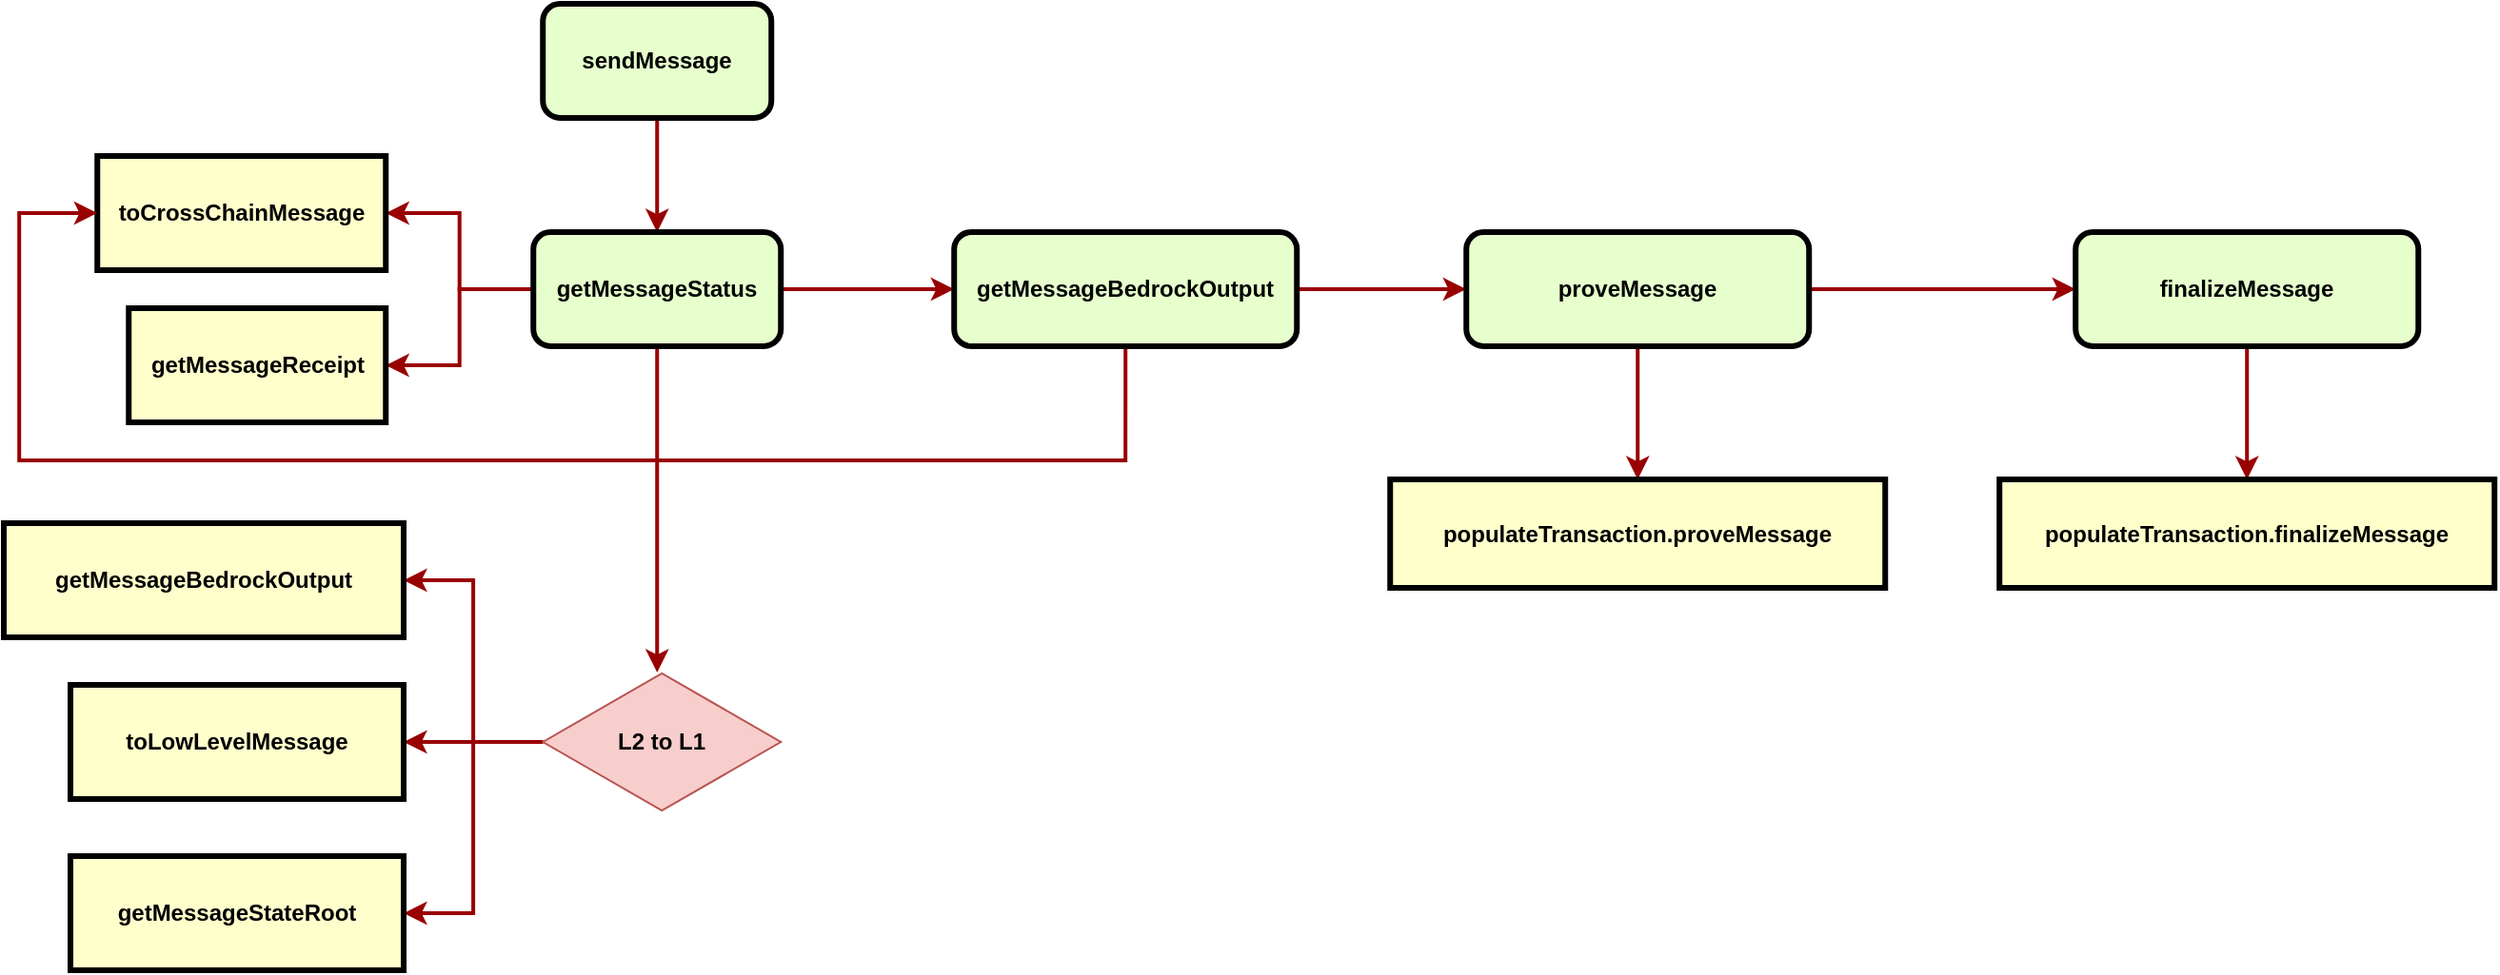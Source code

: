 <mxfile version="21.6.5" type="github">
  <diagram name="Page-1" id="c7558073-3199-34d8-9f00-42111426c3f3">
    <mxGraphModel dx="1829" dy="926" grid="1" gridSize="10" guides="1" tooltips="1" connect="1" arrows="1" fold="1" page="1" pageScale="1" pageWidth="1654" pageHeight="2336" background="none" math="0" shadow="0">
      <root>
        <mxCell id="0" />
        <mxCell id="1" parent="0" />
        <mxCell id="f-DWgOqDwiJIsd9l93Yp-104" style="edgeStyle=orthogonalEdgeStyle;rounded=0;orthogonalLoop=1;jettySize=auto;html=1;exitX=0.5;exitY=1;exitDx=0;exitDy=0;strokeWidth=2;fillColor=#f8cecc;strokeColor=#990001;entryX=0.5;entryY=0;entryDx=0;entryDy=0;" edge="1" parent="1" source="f-DWgOqDwiJIsd9l93Yp-101" target="f-DWgOqDwiJIsd9l93Yp-105">
          <mxGeometry relative="1" as="geometry">
            <mxPoint x="409.12" y="380" as="targetPoint" />
          </mxGeometry>
        </mxCell>
        <mxCell id="f-DWgOqDwiJIsd9l93Yp-101" value="sendMessage" style="rounded=1;whiteSpace=wrap;html=1;verticalAlign=middle;fillColor=#E6FFCC;fontStyle=1;strokeWidth=3;" vertex="1" parent="1">
          <mxGeometry x="443.12" y="230" width="120" height="60" as="geometry" />
        </mxCell>
        <mxCell id="f-DWgOqDwiJIsd9l93Yp-118" style="edgeStyle=orthogonalEdgeStyle;rounded=0;orthogonalLoop=1;jettySize=auto;html=1;exitX=0.5;exitY=1;exitDx=0;exitDy=0;entryX=0.48;entryY=0.013;entryDx=0;entryDy=0;entryPerimeter=0;strokeColor=#990001;strokeWidth=2;fillColor=#f8cecc;" edge="1" parent="1" source="f-DWgOqDwiJIsd9l93Yp-105" target="f-DWgOqDwiJIsd9l93Yp-115">
          <mxGeometry relative="1" as="geometry" />
        </mxCell>
        <mxCell id="f-DWgOqDwiJIsd9l93Yp-121" style="edgeStyle=orthogonalEdgeStyle;rounded=0;orthogonalLoop=1;jettySize=auto;html=1;exitX=0;exitY=0.5;exitDx=0;exitDy=0;entryX=1;entryY=0.5;entryDx=0;entryDy=0;strokeColor=#990001;strokeWidth=2;fillColor=#f8cecc;" edge="1" parent="1" source="f-DWgOqDwiJIsd9l93Yp-105" target="f-DWgOqDwiJIsd9l93Yp-110">
          <mxGeometry relative="1" as="geometry" />
        </mxCell>
        <mxCell id="f-DWgOqDwiJIsd9l93Yp-122" style="edgeStyle=orthogonalEdgeStyle;rounded=0;orthogonalLoop=1;jettySize=auto;html=1;exitX=0;exitY=0.5;exitDx=0;exitDy=0;entryX=1;entryY=0.5;entryDx=0;entryDy=0;strokeColor=#990001;strokeWidth=2;fillColor=#f8cecc;" edge="1" parent="1" source="f-DWgOqDwiJIsd9l93Yp-105" target="f-DWgOqDwiJIsd9l93Yp-109">
          <mxGeometry relative="1" as="geometry" />
        </mxCell>
        <mxCell id="f-DWgOqDwiJIsd9l93Yp-135" style="edgeStyle=orthogonalEdgeStyle;rounded=0;orthogonalLoop=1;jettySize=auto;html=1;exitX=1;exitY=0.5;exitDx=0;exitDy=0;entryX=0;entryY=0.5;entryDx=0;entryDy=0;strokeColor=#990001;strokeWidth=2;fillColor=#f8cecc;" edge="1" parent="1" source="f-DWgOqDwiJIsd9l93Yp-105" target="f-DWgOqDwiJIsd9l93Yp-134">
          <mxGeometry relative="1" as="geometry" />
        </mxCell>
        <mxCell id="f-DWgOqDwiJIsd9l93Yp-105" value="getMessageStatus" style="rounded=1;whiteSpace=wrap;html=1;verticalAlign=middle;fillColor=#E6FFCC;fontStyle=1;strokeWidth=3;" vertex="1" parent="1">
          <mxGeometry x="438.12" y="350" width="130" height="60" as="geometry" />
        </mxCell>
        <mxCell id="f-DWgOqDwiJIsd9l93Yp-109" value="getMessageReceipt" style="whiteSpace=wrap;align=center;verticalAlign=middle;fontStyle=1;strokeWidth=3;fillColor=#FFFFCC" vertex="1" parent="1">
          <mxGeometry x="225.62" y="390" width="135" height="60" as="geometry" />
        </mxCell>
        <mxCell id="f-DWgOqDwiJIsd9l93Yp-110" value="toCrossChainMessage" style="whiteSpace=wrap;align=center;verticalAlign=middle;fontStyle=1;strokeWidth=3;fillColor=#FFFFCC" vertex="1" parent="1">
          <mxGeometry x="209.12" y="310" width="151.5" height="60" as="geometry" />
        </mxCell>
        <mxCell id="f-DWgOqDwiJIsd9l93Yp-131" style="edgeStyle=orthogonalEdgeStyle;rounded=0;orthogonalLoop=1;jettySize=auto;html=1;entryX=1;entryY=0.5;entryDx=0;entryDy=0;strokeColor=#990001;strokeWidth=2;fillColor=#f8cecc;" edge="1" parent="1" source="f-DWgOqDwiJIsd9l93Yp-115" target="f-DWgOqDwiJIsd9l93Yp-116">
          <mxGeometry relative="1" as="geometry" />
        </mxCell>
        <mxCell id="f-DWgOqDwiJIsd9l93Yp-132" style="edgeStyle=orthogonalEdgeStyle;rounded=0;orthogonalLoop=1;jettySize=auto;html=1;entryX=1;entryY=0.5;entryDx=0;entryDy=0;strokeColor=#990001;strokeWidth=2;fillColor=#f8cecc;" edge="1" parent="1" source="f-DWgOqDwiJIsd9l93Yp-115" target="f-DWgOqDwiJIsd9l93Yp-123">
          <mxGeometry relative="1" as="geometry" />
        </mxCell>
        <mxCell id="f-DWgOqDwiJIsd9l93Yp-133" style="edgeStyle=orthogonalEdgeStyle;rounded=0;orthogonalLoop=1;jettySize=auto;html=1;entryX=1;entryY=0.5;entryDx=0;entryDy=0;strokeColor=#990001;strokeWidth=2;fillColor=#f8cecc;" edge="1" parent="1" source="f-DWgOqDwiJIsd9l93Yp-115" target="f-DWgOqDwiJIsd9l93Yp-124">
          <mxGeometry relative="1" as="geometry" />
        </mxCell>
        <mxCell id="f-DWgOqDwiJIsd9l93Yp-115" value="&lt;b&gt;L2 to L1&lt;/b&gt;" style="html=1;whiteSpace=wrap;aspect=fixed;shape=isoRectangle;fillColor=#f8cecc;strokeColor=#b85450;" vertex="1" parent="1">
          <mxGeometry x="443.12" y="580.5" width="125" height="75" as="geometry" />
        </mxCell>
        <mxCell id="f-DWgOqDwiJIsd9l93Yp-116" value="getMessageBedrockOutput" style="whiteSpace=wrap;align=center;verticalAlign=middle;fontStyle=1;strokeWidth=3;fillColor=#FFFFCC" vertex="1" parent="1">
          <mxGeometry x="160" y="503" width="210" height="60" as="geometry" />
        </mxCell>
        <mxCell id="f-DWgOqDwiJIsd9l93Yp-123" value="toLowLevelMessage" style="whiteSpace=wrap;align=center;verticalAlign=middle;fontStyle=1;strokeWidth=3;fillColor=#FFFFCC" vertex="1" parent="1">
          <mxGeometry x="195" y="588" width="175" height="60" as="geometry" />
        </mxCell>
        <mxCell id="f-DWgOqDwiJIsd9l93Yp-124" value="getMessageStateRoot" style="whiteSpace=wrap;align=center;verticalAlign=middle;fontStyle=1;strokeWidth=3;fillColor=#FFFFCC" vertex="1" parent="1">
          <mxGeometry x="195" y="678" width="175" height="60" as="geometry" />
        </mxCell>
        <mxCell id="f-DWgOqDwiJIsd9l93Yp-136" style="edgeStyle=orthogonalEdgeStyle;rounded=0;orthogonalLoop=1;jettySize=auto;html=1;exitX=0.5;exitY=1;exitDx=0;exitDy=0;entryX=0;entryY=0.5;entryDx=0;entryDy=0;strokeColor=#990001;strokeWidth=2;fillColor=#f8cecc;" edge="1" parent="1" source="f-DWgOqDwiJIsd9l93Yp-134" target="f-DWgOqDwiJIsd9l93Yp-110">
          <mxGeometry relative="1" as="geometry">
            <Array as="points">
              <mxPoint x="749.12" y="470" />
              <mxPoint x="168.12" y="470" />
              <mxPoint x="168.12" y="340" />
            </Array>
          </mxGeometry>
        </mxCell>
        <mxCell id="f-DWgOqDwiJIsd9l93Yp-140" value="" style="edgeStyle=orthogonalEdgeStyle;rounded=0;orthogonalLoop=1;jettySize=auto;html=1;strokeColor=#990001;strokeWidth=2;fillColor=#f8cecc;" edge="1" parent="1" source="f-DWgOqDwiJIsd9l93Yp-134" target="f-DWgOqDwiJIsd9l93Yp-137">
          <mxGeometry relative="1" as="geometry" />
        </mxCell>
        <mxCell id="f-DWgOqDwiJIsd9l93Yp-134" value="getMessageBedrockOutput" style="rounded=1;whiteSpace=wrap;html=1;verticalAlign=middle;fillColor=#E6FFCC;fontStyle=1;strokeWidth=3;" vertex="1" parent="1">
          <mxGeometry x="659.12" y="350" width="180" height="60" as="geometry" />
        </mxCell>
        <mxCell id="f-DWgOqDwiJIsd9l93Yp-139" style="edgeStyle=orthogonalEdgeStyle;rounded=0;orthogonalLoop=1;jettySize=auto;html=1;exitX=0.5;exitY=1;exitDx=0;exitDy=0;entryX=0.5;entryY=0;entryDx=0;entryDy=0;strokeColor=#990001;strokeWidth=2;fillColor=#f8cecc;" edge="1" parent="1" source="f-DWgOqDwiJIsd9l93Yp-137" target="f-DWgOqDwiJIsd9l93Yp-138">
          <mxGeometry relative="1" as="geometry" />
        </mxCell>
        <mxCell id="f-DWgOqDwiJIsd9l93Yp-142" style="edgeStyle=orthogonalEdgeStyle;rounded=0;orthogonalLoop=1;jettySize=auto;html=1;exitX=1;exitY=0.5;exitDx=0;exitDy=0;entryX=0;entryY=0.5;entryDx=0;entryDy=0;strokeColor=#990001;strokeWidth=2;fillColor=#f8cecc;" edge="1" parent="1" source="f-DWgOqDwiJIsd9l93Yp-137" target="f-DWgOqDwiJIsd9l93Yp-141">
          <mxGeometry relative="1" as="geometry" />
        </mxCell>
        <mxCell id="f-DWgOqDwiJIsd9l93Yp-137" value="proveMessage" style="rounded=1;whiteSpace=wrap;html=1;verticalAlign=middle;fillColor=#E6FFCC;fontStyle=1;strokeWidth=3;" vertex="1" parent="1">
          <mxGeometry x="928.12" y="350" width="180" height="60" as="geometry" />
        </mxCell>
        <mxCell id="f-DWgOqDwiJIsd9l93Yp-138" value="populateTransaction.proveMessage" style="whiteSpace=wrap;align=center;verticalAlign=middle;fontStyle=1;strokeWidth=3;fillColor=#FFFFCC" vertex="1" parent="1">
          <mxGeometry x="888.12" y="480" width="260" height="57" as="geometry" />
        </mxCell>
        <mxCell id="f-DWgOqDwiJIsd9l93Yp-144" style="edgeStyle=orthogonalEdgeStyle;rounded=0;orthogonalLoop=1;jettySize=auto;html=1;exitX=0.5;exitY=1;exitDx=0;exitDy=0;entryX=0.5;entryY=0;entryDx=0;entryDy=0;strokeColor=#990001;strokeWidth=2;fillColor=#f8cecc;" edge="1" parent="1" source="f-DWgOqDwiJIsd9l93Yp-141" target="f-DWgOqDwiJIsd9l93Yp-143">
          <mxGeometry relative="1" as="geometry" />
        </mxCell>
        <mxCell id="f-DWgOqDwiJIsd9l93Yp-141" value="finalizeMessage" style="rounded=1;whiteSpace=wrap;html=1;verticalAlign=middle;fillColor=#E6FFCC;fontStyle=1;strokeWidth=3;" vertex="1" parent="1">
          <mxGeometry x="1248.12" y="350" width="180" height="60" as="geometry" />
        </mxCell>
        <mxCell id="f-DWgOqDwiJIsd9l93Yp-143" value="populateTransaction.finalizeMessage" style="whiteSpace=wrap;align=center;verticalAlign=middle;fontStyle=1;strokeWidth=3;fillColor=#FFFFCC" vertex="1" parent="1">
          <mxGeometry x="1208.12" y="480" width="260" height="57" as="geometry" />
        </mxCell>
      </root>
    </mxGraphModel>
  </diagram>
</mxfile>
